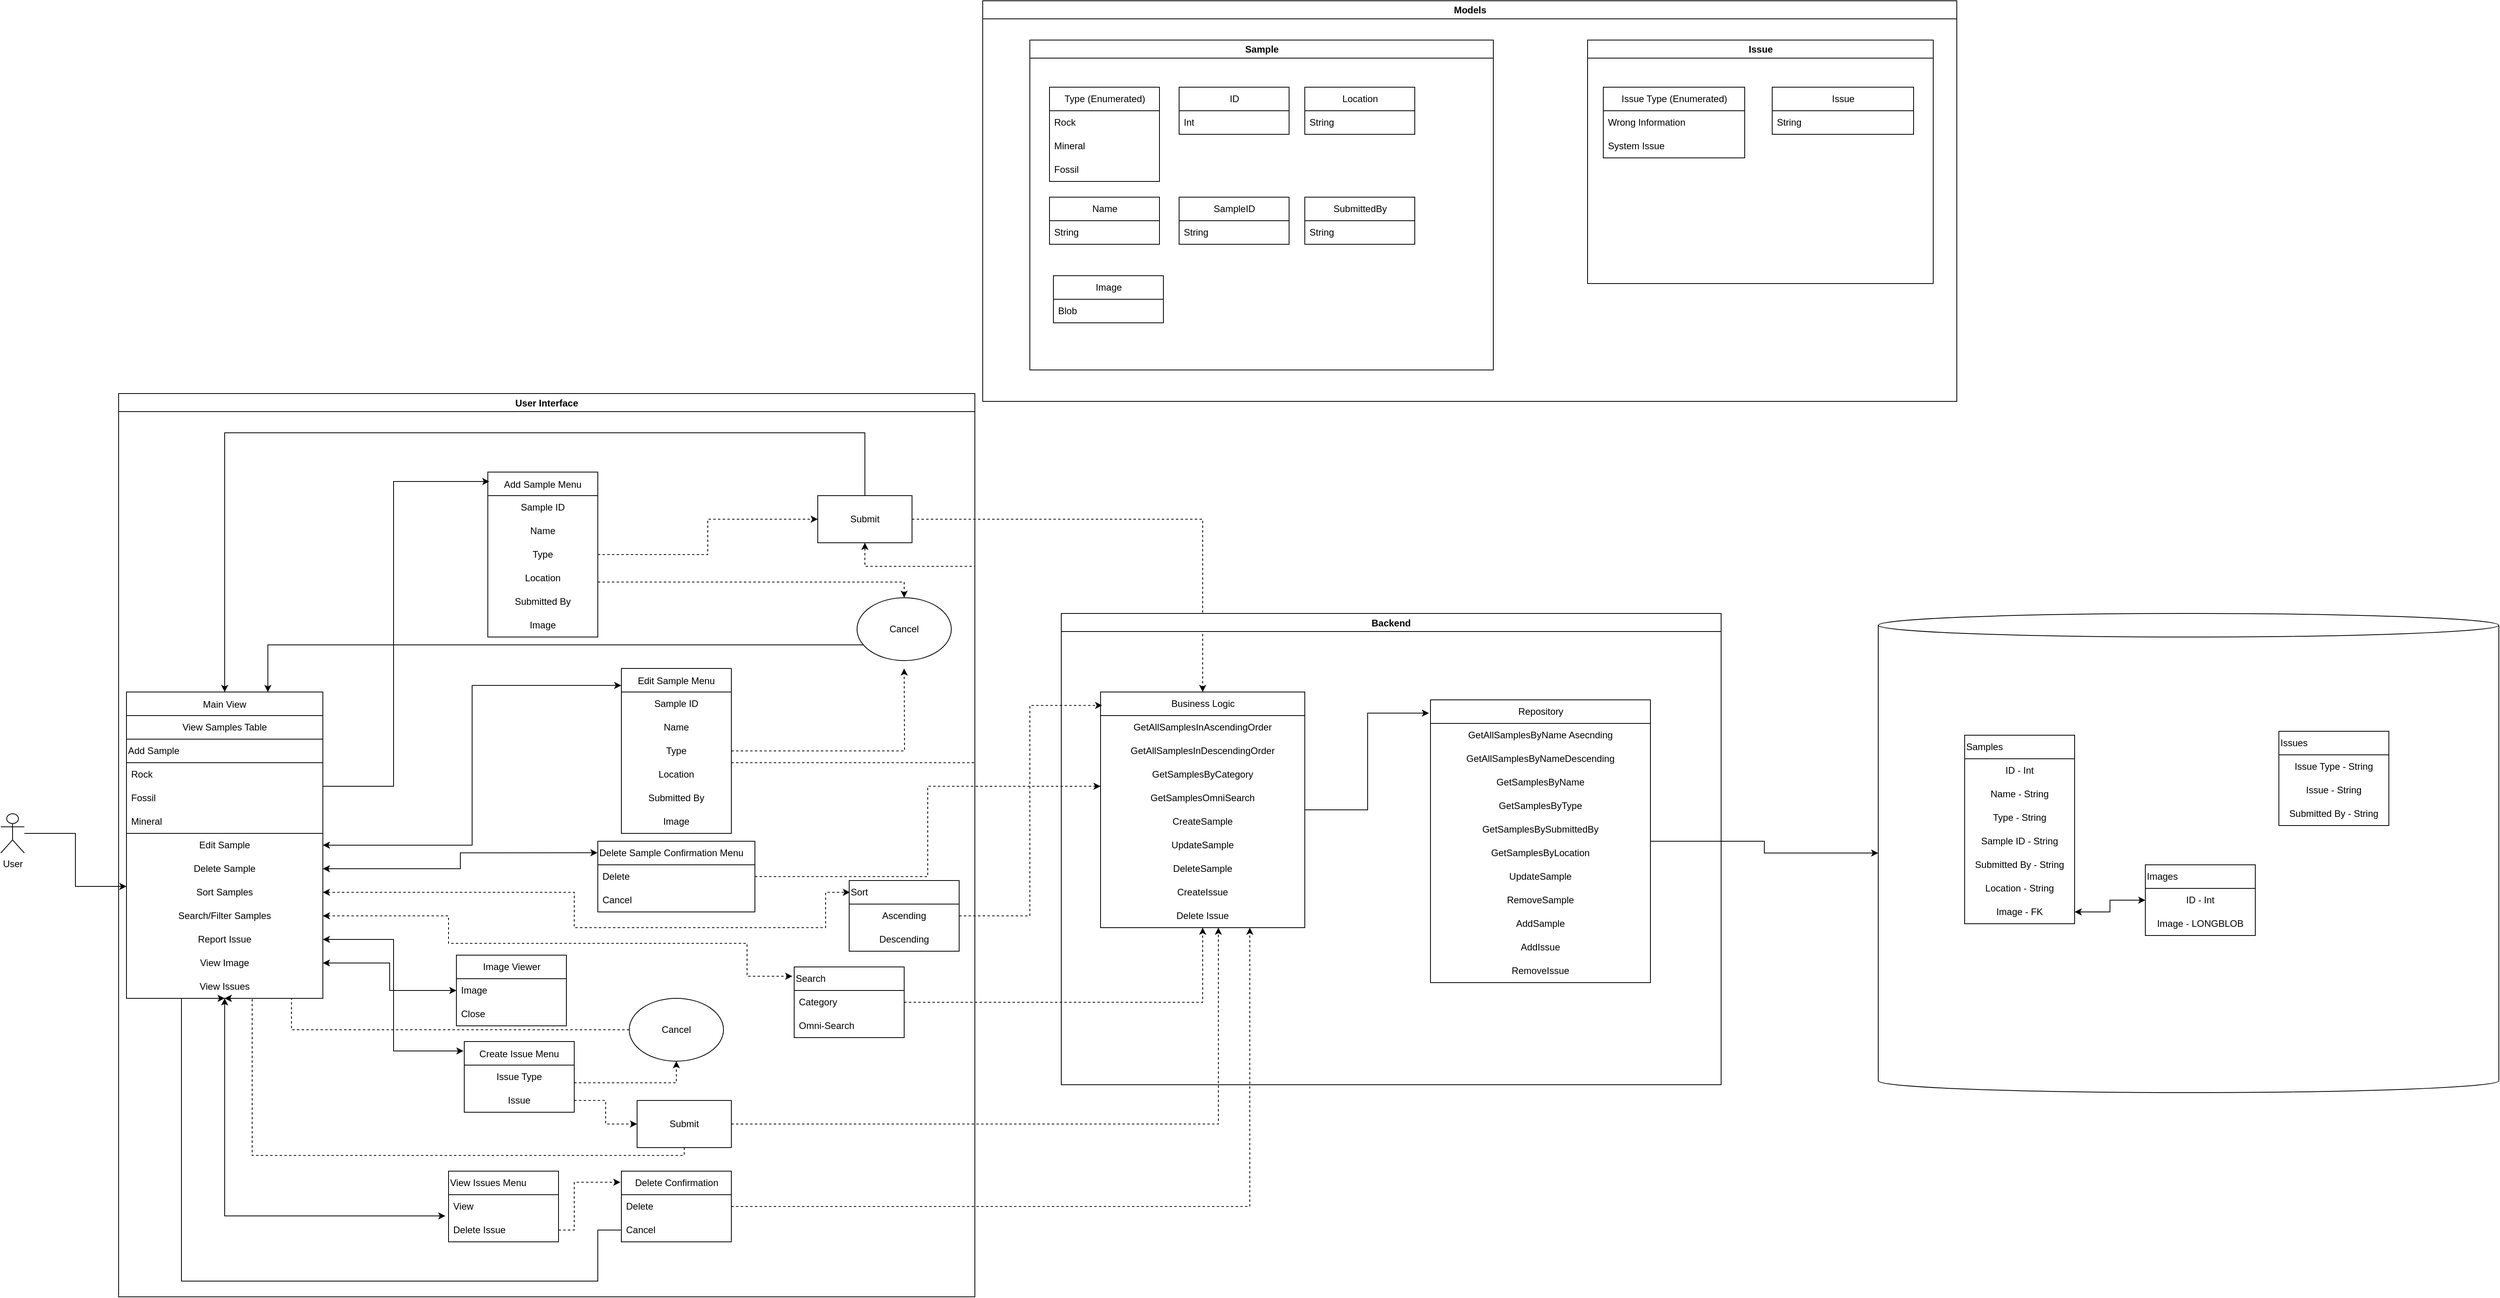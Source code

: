 <mxfile version="15.4.1" type="github">
  <diagram id="gCqcuao5SEEiPJ4p27xT" name="Page-1">
    <mxGraphModel dx="4070" dy="2438" grid="1" gridSize="10" guides="1" tooltips="1" connect="1" arrows="1" fold="1" page="1" pageScale="1" pageWidth="850" pageHeight="1100" background="#FFFFFF" math="0" shadow="0">
      <root>
        <mxCell id="0" />
        <mxCell id="1" parent="0" />
        <mxCell id="4nAqYtcEqPQkLTeRdLgU-2" value="Edit Sample Menu" style="swimlane;fontStyle=0;childLayout=stackLayout;horizontal=1;startSize=30;horizontalStack=0;resizeParent=1;resizeParentMax=0;resizeLast=0;collapsible=1;marginBottom=0;" parent="1" vertex="1">
          <mxGeometry x="-880" y="-230" width="140" height="210" as="geometry" />
        </mxCell>
        <mxCell id="4nAqYtcEqPQkLTeRdLgU-109" value="Sample ID" style="text;html=1;strokeColor=none;fillColor=none;align=center;verticalAlign=middle;whiteSpace=wrap;rounded=0;" parent="4nAqYtcEqPQkLTeRdLgU-2" vertex="1">
          <mxGeometry y="30" width="140" height="30" as="geometry" />
        </mxCell>
        <mxCell id="4nAqYtcEqPQkLTeRdLgU-110" value="Name" style="text;html=1;strokeColor=none;fillColor=none;align=center;verticalAlign=middle;whiteSpace=wrap;rounded=0;" parent="4nAqYtcEqPQkLTeRdLgU-2" vertex="1">
          <mxGeometry y="60" width="140" height="30" as="geometry" />
        </mxCell>
        <mxCell id="4nAqYtcEqPQkLTeRdLgU-111" value="Type" style="text;html=1;strokeColor=none;fillColor=none;align=center;verticalAlign=middle;whiteSpace=wrap;rounded=0;" parent="4nAqYtcEqPQkLTeRdLgU-2" vertex="1">
          <mxGeometry y="90" width="140" height="30" as="geometry" />
        </mxCell>
        <mxCell id="4nAqYtcEqPQkLTeRdLgU-112" value="Location" style="text;html=1;strokeColor=none;fillColor=none;align=center;verticalAlign=middle;whiteSpace=wrap;rounded=0;" parent="4nAqYtcEqPQkLTeRdLgU-2" vertex="1">
          <mxGeometry y="120" width="140" height="30" as="geometry" />
        </mxCell>
        <mxCell id="4nAqYtcEqPQkLTeRdLgU-113" value="Submitted By" style="text;html=1;strokeColor=none;fillColor=none;align=center;verticalAlign=middle;whiteSpace=wrap;rounded=0;" parent="4nAqYtcEqPQkLTeRdLgU-2" vertex="1">
          <mxGeometry y="150" width="140" height="30" as="geometry" />
        </mxCell>
        <mxCell id="4nAqYtcEqPQkLTeRdLgU-114" value="Image" style="text;html=1;strokeColor=none;fillColor=none;align=center;verticalAlign=middle;whiteSpace=wrap;rounded=0;" parent="4nAqYtcEqPQkLTeRdLgU-2" vertex="1">
          <mxGeometry y="180" width="140" height="30" as="geometry" />
        </mxCell>
        <mxCell id="4nAqYtcEqPQkLTeRdLgU-193" style="edgeStyle=orthogonalEdgeStyle;rounded=0;orthogonalLoop=1;jettySize=auto;html=1;dashed=1;startArrow=none;startFill=0;" parent="1" source="4nAqYtcEqPQkLTeRdLgU-6" target="4nAqYtcEqPQkLTeRdLgU-186" edge="1">
          <mxGeometry relative="1" as="geometry">
            <Array as="points">
              <mxPoint x="-900" y="320" />
              <mxPoint x="-900" y="350" />
            </Array>
          </mxGeometry>
        </mxCell>
        <mxCell id="4nAqYtcEqPQkLTeRdLgU-6" value="Create Issue Menu" style="swimlane;fontStyle=0;childLayout=stackLayout;horizontal=1;startSize=30;horizontalStack=0;resizeParent=1;resizeParentMax=0;resizeLast=0;collapsible=1;marginBottom=0;" parent="1" vertex="1">
          <mxGeometry x="-1080" y="245" width="140" height="90" as="geometry" />
        </mxCell>
        <mxCell id="4nAqYtcEqPQkLTeRdLgU-65" value="Issue Type" style="text;html=1;strokeColor=none;fillColor=none;align=center;verticalAlign=middle;whiteSpace=wrap;rounded=0;" parent="4nAqYtcEqPQkLTeRdLgU-6" vertex="1">
          <mxGeometry y="30" width="140" height="30" as="geometry" />
        </mxCell>
        <mxCell id="4nAqYtcEqPQkLTeRdLgU-203" value="Issue" style="text;html=1;strokeColor=none;fillColor=none;align=center;verticalAlign=middle;whiteSpace=wrap;rounded=0;" parent="4nAqYtcEqPQkLTeRdLgU-6" vertex="1">
          <mxGeometry y="60" width="140" height="30" as="geometry" />
        </mxCell>
        <mxCell id="4nAqYtcEqPQkLTeRdLgU-20" value="Main View" style="swimlane;fontStyle=0;childLayout=stackLayout;horizontal=1;startSize=30;horizontalStack=0;resizeParent=1;resizeParentMax=0;resizeLast=0;collapsible=1;marginBottom=0;" parent="1" vertex="1">
          <mxGeometry x="-1510" y="-200" width="250" height="390" as="geometry">
            <mxRectangle x="170" y="250" width="90" height="30" as="alternateBounds" />
          </mxGeometry>
        </mxCell>
        <mxCell id="4nAqYtcEqPQkLTeRdLgU-25" value="View Samples Table" style="text;html=1;strokeColor=none;fillColor=none;align=center;verticalAlign=middle;whiteSpace=wrap;rounded=0;" parent="4nAqYtcEqPQkLTeRdLgU-20" vertex="1">
          <mxGeometry y="30" width="250" height="30" as="geometry" />
        </mxCell>
        <mxCell id="4nAqYtcEqPQkLTeRdLgU-69" value="Add Sample" style="swimlane;fontStyle=0;childLayout=stackLayout;horizontal=1;startSize=30;horizontalStack=0;resizeParent=1;resizeParentMax=0;resizeLast=0;collapsible=1;marginBottom=0;align=left;html=1;" parent="4nAqYtcEqPQkLTeRdLgU-20" vertex="1">
          <mxGeometry y="60" width="250" height="120" as="geometry" />
        </mxCell>
        <mxCell id="4nAqYtcEqPQkLTeRdLgU-70" value="Rock&lt;span style=&quot;white-space: pre&quot;&gt;&lt;/span&gt;&lt;span style=&quot;white-space: pre&quot;&gt;&lt;/span&gt;" style="text;strokeColor=none;fillColor=none;align=left;verticalAlign=middle;spacingLeft=4;spacingRight=4;overflow=hidden;points=[[0,0.5],[1,0.5]];portConstraint=eastwest;rotatable=0;html=1;" parent="4nAqYtcEqPQkLTeRdLgU-69" vertex="1">
          <mxGeometry y="30" width="250" height="30" as="geometry" />
        </mxCell>
        <mxCell id="4nAqYtcEqPQkLTeRdLgU-71" value="Fossil" style="text;strokeColor=none;fillColor=none;align=left;verticalAlign=middle;spacingLeft=4;spacingRight=4;overflow=hidden;points=[[0,0.5],[1,0.5]];portConstraint=eastwest;rotatable=0;html=1;" parent="4nAqYtcEqPQkLTeRdLgU-69" vertex="1">
          <mxGeometry y="60" width="250" height="30" as="geometry" />
        </mxCell>
        <mxCell id="4nAqYtcEqPQkLTeRdLgU-72" value="Mineral" style="text;strokeColor=none;fillColor=none;align=left;verticalAlign=middle;spacingLeft=4;spacingRight=4;overflow=hidden;points=[[0,0.5],[1,0.5]];portConstraint=eastwest;rotatable=0;html=1;" parent="4nAqYtcEqPQkLTeRdLgU-69" vertex="1">
          <mxGeometry y="90" width="250" height="30" as="geometry" />
        </mxCell>
        <mxCell id="4nAqYtcEqPQkLTeRdLgU-80" value="Edit Sample" style="text;html=1;strokeColor=none;fillColor=none;align=center;verticalAlign=middle;whiteSpace=wrap;rounded=0;" parent="4nAqYtcEqPQkLTeRdLgU-20" vertex="1">
          <mxGeometry y="180" width="250" height="30" as="geometry" />
        </mxCell>
        <mxCell id="4nAqYtcEqPQkLTeRdLgU-82" value="Delete Sample" style="text;html=1;strokeColor=none;fillColor=none;align=center;verticalAlign=middle;whiteSpace=wrap;rounded=0;" parent="4nAqYtcEqPQkLTeRdLgU-20" vertex="1">
          <mxGeometry y="210" width="250" height="30" as="geometry" />
        </mxCell>
        <mxCell id="4nAqYtcEqPQkLTeRdLgU-27" value="Sort Samples" style="text;html=1;strokeColor=none;fillColor=none;align=center;verticalAlign=middle;whiteSpace=wrap;rounded=0;" parent="4nAqYtcEqPQkLTeRdLgU-20" vertex="1">
          <mxGeometry y="240" width="250" height="30" as="geometry" />
        </mxCell>
        <mxCell id="4nAqYtcEqPQkLTeRdLgU-28" value="Search/Filter Samples" style="text;html=1;strokeColor=none;fillColor=none;align=center;verticalAlign=middle;whiteSpace=wrap;rounded=0;" parent="4nAqYtcEqPQkLTeRdLgU-20" vertex="1">
          <mxGeometry y="270" width="250" height="30" as="geometry" />
        </mxCell>
        <mxCell id="4nAqYtcEqPQkLTeRdLgU-29" value="Report Issue" style="text;html=1;strokeColor=none;fillColor=none;align=center;verticalAlign=middle;whiteSpace=wrap;rounded=0;" parent="4nAqYtcEqPQkLTeRdLgU-20" vertex="1">
          <mxGeometry y="300" width="250" height="30" as="geometry" />
        </mxCell>
        <mxCell id="PArua5RoQVsWphFj8Fam-1" value="View Image" style="text;html=1;strokeColor=none;fillColor=none;align=center;verticalAlign=middle;whiteSpace=wrap;rounded=0;" parent="4nAqYtcEqPQkLTeRdLgU-20" vertex="1">
          <mxGeometry y="330" width="250" height="30" as="geometry" />
        </mxCell>
        <mxCell id="4nAqYtcEqPQkLTeRdLgU-30" value="View Issues" style="text;html=1;strokeColor=none;fillColor=none;align=center;verticalAlign=middle;whiteSpace=wrap;rounded=0;" parent="4nAqYtcEqPQkLTeRdLgU-20" vertex="1">
          <mxGeometry y="360" width="250" height="30" as="geometry" />
        </mxCell>
        <mxCell id="4nAqYtcEqPQkLTeRdLgU-170" style="edgeStyle=orthogonalEdgeStyle;rounded=0;orthogonalLoop=1;jettySize=auto;html=1;entryX=0;entryY=0.5;entryDx=0;entryDy=0;dashed=1;startArrow=none;startFill=0;" parent="1" source="4nAqYtcEqPQkLTeRdLgU-31" target="4nAqYtcEqPQkLTeRdLgU-165" edge="1">
          <mxGeometry relative="1" as="geometry" />
        </mxCell>
        <mxCell id="4nAqYtcEqPQkLTeRdLgU-171" style="edgeStyle=orthogonalEdgeStyle;rounded=0;orthogonalLoop=1;jettySize=auto;html=1;dashed=1;startArrow=none;startFill=0;entryX=0.5;entryY=0;entryDx=0;entryDy=0;" parent="1" source="4nAqYtcEqPQkLTeRdLgU-31" target="4nAqYtcEqPQkLTeRdLgU-169" edge="1">
          <mxGeometry relative="1" as="geometry">
            <mxPoint x="-1130" y="-410" as="targetPoint" />
            <Array as="points">
              <mxPoint x="-520" y="-340" />
            </Array>
          </mxGeometry>
        </mxCell>
        <mxCell id="4nAqYtcEqPQkLTeRdLgU-31" value="Add Sample Menu" style="swimlane;fontStyle=0;childLayout=stackLayout;horizontal=1;startSize=30;horizontalStack=0;resizeParent=1;resizeParentMax=0;resizeLast=0;collapsible=1;marginBottom=0;" parent="1" vertex="1">
          <mxGeometry x="-1050" y="-480" width="140" height="210" as="geometry" />
        </mxCell>
        <mxCell id="4nAqYtcEqPQkLTeRdLgU-108" value="Sample ID" style="text;html=1;strokeColor=none;fillColor=none;align=center;verticalAlign=middle;whiteSpace=wrap;rounded=0;" parent="4nAqYtcEqPQkLTeRdLgU-31" vertex="1">
          <mxGeometry y="30" width="140" height="30" as="geometry" />
        </mxCell>
        <mxCell id="4nAqYtcEqPQkLTeRdLgU-39" value="Name" style="text;html=1;strokeColor=none;fillColor=none;align=center;verticalAlign=middle;whiteSpace=wrap;rounded=0;" parent="4nAqYtcEqPQkLTeRdLgU-31" vertex="1">
          <mxGeometry y="60" width="140" height="30" as="geometry" />
        </mxCell>
        <mxCell id="4nAqYtcEqPQkLTeRdLgU-41" value="Type" style="text;html=1;strokeColor=none;fillColor=none;align=center;verticalAlign=middle;whiteSpace=wrap;rounded=0;" parent="4nAqYtcEqPQkLTeRdLgU-31" vertex="1">
          <mxGeometry y="90" width="140" height="30" as="geometry" />
        </mxCell>
        <mxCell id="4nAqYtcEqPQkLTeRdLgU-42" value="Location" style="text;html=1;strokeColor=none;fillColor=none;align=center;verticalAlign=middle;whiteSpace=wrap;rounded=0;" parent="4nAqYtcEqPQkLTeRdLgU-31" vertex="1">
          <mxGeometry y="120" width="140" height="30" as="geometry" />
        </mxCell>
        <mxCell id="4nAqYtcEqPQkLTeRdLgU-43" value="Submitted By" style="text;html=1;strokeColor=none;fillColor=none;align=center;verticalAlign=middle;whiteSpace=wrap;rounded=0;" parent="4nAqYtcEqPQkLTeRdLgU-31" vertex="1">
          <mxGeometry y="150" width="140" height="30" as="geometry" />
        </mxCell>
        <mxCell id="4nAqYtcEqPQkLTeRdLgU-38" value="Image" style="text;html=1;strokeColor=none;fillColor=none;align=center;verticalAlign=middle;whiteSpace=wrap;rounded=0;" parent="4nAqYtcEqPQkLTeRdLgU-31" vertex="1">
          <mxGeometry y="180" width="140" height="30" as="geometry" />
        </mxCell>
        <mxCell id="4nAqYtcEqPQkLTeRdLgU-60" style="edgeStyle=orthogonalEdgeStyle;rounded=0;orthogonalLoop=1;jettySize=auto;html=1;entryX=0;entryY=0.25;entryDx=0;entryDy=0;" parent="1" source="4nAqYtcEqPQkLTeRdLgU-58" target="4nAqYtcEqPQkLTeRdLgU-27" edge="1">
          <mxGeometry relative="1" as="geometry" />
        </mxCell>
        <object label="User" id="4nAqYtcEqPQkLTeRdLgU-58">
          <mxCell style="shape=umlActor;verticalLabelPosition=bottom;verticalAlign=top;html=1;outlineConnect=0;" parent="1" vertex="1">
            <mxGeometry x="-1670" y="-45" width="30" height="50" as="geometry" />
          </mxCell>
        </object>
        <mxCell id="4nAqYtcEqPQkLTeRdLgU-77" style="edgeStyle=orthogonalEdgeStyle;rounded=0;orthogonalLoop=1;jettySize=auto;html=1;entryX=0.014;entryY=0.057;entryDx=0;entryDy=0;startArrow=none;startFill=0;entryPerimeter=0;" parent="1" source="4nAqYtcEqPQkLTeRdLgU-69" target="4nAqYtcEqPQkLTeRdLgU-31" edge="1">
          <mxGeometry relative="1" as="geometry">
            <Array as="points">
              <mxPoint x="-1170" y="-80" />
              <mxPoint x="-1170" y="-468" />
            </Array>
          </mxGeometry>
        </mxCell>
        <mxCell id="4nAqYtcEqPQkLTeRdLgU-79" style="edgeStyle=orthogonalEdgeStyle;rounded=0;orthogonalLoop=1;jettySize=auto;html=1;entryX=-0.007;entryY=0.133;entryDx=0;entryDy=0;startArrow=classic;startFill=1;entryPerimeter=0;" parent="1" source="4nAqYtcEqPQkLTeRdLgU-29" target="4nAqYtcEqPQkLTeRdLgU-6" edge="1">
          <mxGeometry relative="1" as="geometry" />
        </mxCell>
        <mxCell id="4nAqYtcEqPQkLTeRdLgU-87" value="Delete Sample Confirmation Menu" style="swimlane;fontStyle=0;childLayout=stackLayout;horizontal=1;startSize=30;horizontalStack=0;resizeParent=1;resizeParentMax=0;resizeLast=0;collapsible=1;marginBottom=0;align=left;html=1;" parent="1" vertex="1">
          <mxGeometry x="-910" y="-10" width="200" height="90" as="geometry" />
        </mxCell>
        <mxCell id="4nAqYtcEqPQkLTeRdLgU-88" value="Delete" style="text;strokeColor=none;fillColor=none;align=left;verticalAlign=middle;spacingLeft=4;spacingRight=4;overflow=hidden;points=[[0,0.5],[1,0.5]];portConstraint=eastwest;rotatable=0;html=1;" parent="4nAqYtcEqPQkLTeRdLgU-87" vertex="1">
          <mxGeometry y="30" width="200" height="30" as="geometry" />
        </mxCell>
        <mxCell id="4nAqYtcEqPQkLTeRdLgU-89" value="Cancel" style="text;strokeColor=none;fillColor=none;align=left;verticalAlign=middle;spacingLeft=4;spacingRight=4;overflow=hidden;points=[[0,0.5],[1,0.5]];portConstraint=eastwest;rotatable=0;html=1;" parent="4nAqYtcEqPQkLTeRdLgU-87" vertex="1">
          <mxGeometry y="60" width="200" height="30" as="geometry" />
        </mxCell>
        <mxCell id="4nAqYtcEqPQkLTeRdLgU-91" style="edgeStyle=orthogonalEdgeStyle;rounded=0;orthogonalLoop=1;jettySize=auto;html=1;entryX=-0.002;entryY=0.163;entryDx=0;entryDy=0;entryPerimeter=0;startArrow=classic;startFill=1;" parent="1" source="4nAqYtcEqPQkLTeRdLgU-82" target="4nAqYtcEqPQkLTeRdLgU-87" edge="1">
          <mxGeometry relative="1" as="geometry" />
        </mxCell>
        <mxCell id="4nAqYtcEqPQkLTeRdLgU-102" value="Sort " style="swimlane;fontStyle=0;childLayout=stackLayout;horizontal=1;startSize=30;horizontalStack=0;resizeParent=1;resizeParentMax=0;resizeLast=0;collapsible=1;marginBottom=0;align=left;html=1;" parent="1" vertex="1">
          <mxGeometry x="-590" y="40" width="140" height="90" as="geometry" />
        </mxCell>
        <mxCell id="4nAqYtcEqPQkLTeRdLgU-106" value="Ascending" style="text;html=1;strokeColor=none;fillColor=none;align=center;verticalAlign=middle;whiteSpace=wrap;rounded=0;" parent="4nAqYtcEqPQkLTeRdLgU-102" vertex="1">
          <mxGeometry y="30" width="140" height="30" as="geometry" />
        </mxCell>
        <mxCell id="4nAqYtcEqPQkLTeRdLgU-107" value="Descending" style="text;html=1;strokeColor=none;fillColor=none;align=center;verticalAlign=middle;whiteSpace=wrap;rounded=0;" parent="4nAqYtcEqPQkLTeRdLgU-102" vertex="1">
          <mxGeometry y="60" width="140" height="30" as="geometry" />
        </mxCell>
        <mxCell id="4nAqYtcEqPQkLTeRdLgU-115" style="edgeStyle=orthogonalEdgeStyle;rounded=0;orthogonalLoop=1;jettySize=auto;html=1;entryX=-0.001;entryY=0.103;entryDx=0;entryDy=0;startArrow=classic;startFill=1;entryPerimeter=0;" parent="1" source="4nAqYtcEqPQkLTeRdLgU-80" target="4nAqYtcEqPQkLTeRdLgU-2" edge="1">
          <mxGeometry relative="1" as="geometry" />
        </mxCell>
        <mxCell id="4nAqYtcEqPQkLTeRdLgU-116" value="View Issues Menu" style="swimlane;fontStyle=0;childLayout=stackLayout;horizontal=1;startSize=30;horizontalStack=0;resizeParent=1;resizeParentMax=0;resizeLast=0;collapsible=1;marginBottom=0;align=left;html=1;" parent="1" vertex="1">
          <mxGeometry x="-1100" y="410" width="140" height="90" as="geometry" />
        </mxCell>
        <mxCell id="4nAqYtcEqPQkLTeRdLgU-117" value="View" style="text;strokeColor=none;fillColor=none;align=left;verticalAlign=middle;spacingLeft=4;spacingRight=4;overflow=hidden;points=[[0,0.5],[1,0.5]];portConstraint=eastwest;rotatable=0;html=1;" parent="4nAqYtcEqPQkLTeRdLgU-116" vertex="1">
          <mxGeometry y="30" width="140" height="30" as="geometry" />
        </mxCell>
        <mxCell id="4nAqYtcEqPQkLTeRdLgU-118" value="Delete Issue" style="text;strokeColor=none;fillColor=none;align=left;verticalAlign=middle;spacingLeft=4;spacingRight=4;overflow=hidden;points=[[0,0.5],[1,0.5]];portConstraint=eastwest;rotatable=0;html=1;" parent="4nAqYtcEqPQkLTeRdLgU-116" vertex="1">
          <mxGeometry y="60" width="140" height="30" as="geometry" />
        </mxCell>
        <mxCell id="4nAqYtcEqPQkLTeRdLgU-120" style="edgeStyle=orthogonalEdgeStyle;rounded=0;orthogonalLoop=1;jettySize=auto;html=1;entryX=-0.029;entryY=0.9;entryDx=0;entryDy=0;entryPerimeter=0;startArrow=classic;startFill=1;" parent="1" source="4nAqYtcEqPQkLTeRdLgU-30" target="4nAqYtcEqPQkLTeRdLgU-117" edge="1">
          <mxGeometry relative="1" as="geometry" />
        </mxCell>
        <mxCell id="4nAqYtcEqPQkLTeRdLgU-122" style="edgeStyle=orthogonalEdgeStyle;rounded=0;orthogonalLoop=1;jettySize=auto;html=1;entryX=0.007;entryY=0.167;entryDx=0;entryDy=0;startArrow=classic;startFill=1;dashed=1;entryPerimeter=0;" parent="1" source="4nAqYtcEqPQkLTeRdLgU-27" target="4nAqYtcEqPQkLTeRdLgU-102" edge="1">
          <mxGeometry relative="1" as="geometry">
            <Array as="points">
              <mxPoint x="-940" y="55" />
              <mxPoint x="-940" y="100" />
              <mxPoint x="-620" y="100" />
              <mxPoint x="-620" y="55" />
            </Array>
          </mxGeometry>
        </mxCell>
        <mxCell id="4nAqYtcEqPQkLTeRdLgU-248" style="edgeStyle=orthogonalEdgeStyle;rounded=0;orthogonalLoop=1;jettySize=auto;html=1;dashed=1;startArrow=none;startFill=0;" parent="1" source="4nAqYtcEqPQkLTeRdLgU-123" target="4nAqYtcEqPQkLTeRdLgU-214" edge="1">
          <mxGeometry relative="1" as="geometry" />
        </mxCell>
        <mxCell id="4nAqYtcEqPQkLTeRdLgU-123" value="Search" style="swimlane;fontStyle=0;childLayout=stackLayout;horizontal=1;startSize=30;horizontalStack=0;resizeParent=1;resizeParentMax=0;resizeLast=0;collapsible=1;marginBottom=0;align=left;html=1;" parent="1" vertex="1">
          <mxGeometry x="-660" y="150" width="140" height="90" as="geometry" />
        </mxCell>
        <mxCell id="4nAqYtcEqPQkLTeRdLgU-124" value="Category" style="text;strokeColor=none;fillColor=none;align=left;verticalAlign=middle;spacingLeft=4;spacingRight=4;overflow=hidden;points=[[0,0.5],[1,0.5]];portConstraint=eastwest;rotatable=0;html=1;" parent="4nAqYtcEqPQkLTeRdLgU-123" vertex="1">
          <mxGeometry y="30" width="140" height="30" as="geometry" />
        </mxCell>
        <mxCell id="4nAqYtcEqPQkLTeRdLgU-125" value="Omni-Search" style="text;strokeColor=none;fillColor=none;align=left;verticalAlign=middle;spacingLeft=4;spacingRight=4;overflow=hidden;points=[[0,0.5],[1,0.5]];portConstraint=eastwest;rotatable=0;html=1;" parent="4nAqYtcEqPQkLTeRdLgU-123" vertex="1">
          <mxGeometry y="60" width="140" height="30" as="geometry" />
        </mxCell>
        <mxCell id="4nAqYtcEqPQkLTeRdLgU-128" style="edgeStyle=orthogonalEdgeStyle;rounded=0;orthogonalLoop=1;jettySize=auto;html=1;entryX=-0.017;entryY=0.132;entryDx=0;entryDy=0;startArrow=classic;startFill=1;exitX=1;exitY=0.5;exitDx=0;exitDy=0;dashed=1;entryPerimeter=0;" parent="1" source="4nAqYtcEqPQkLTeRdLgU-28" target="4nAqYtcEqPQkLTeRdLgU-123" edge="1">
          <mxGeometry relative="1" as="geometry">
            <Array as="points">
              <mxPoint x="-1100" y="85" />
              <mxPoint x="-1100" y="120" />
              <mxPoint x="-720" y="120" />
              <mxPoint x="-720" y="162" />
            </Array>
          </mxGeometry>
        </mxCell>
        <mxCell id="4nAqYtcEqPQkLTeRdLgU-173" style="edgeStyle=orthogonalEdgeStyle;rounded=0;orthogonalLoop=1;jettySize=auto;html=1;entryX=0.5;entryY=0;entryDx=0;entryDy=0;startArrow=none;startFill=0;exitX=0.5;exitY=0;exitDx=0;exitDy=0;" parent="1" source="4nAqYtcEqPQkLTeRdLgU-165" target="4nAqYtcEqPQkLTeRdLgU-20" edge="1">
          <mxGeometry relative="1" as="geometry">
            <Array as="points">
              <mxPoint x="-570" y="-530" />
              <mxPoint x="-1385" y="-530" />
            </Array>
          </mxGeometry>
        </mxCell>
        <mxCell id="4nAqYtcEqPQkLTeRdLgU-247" style="edgeStyle=orthogonalEdgeStyle;rounded=0;orthogonalLoop=1;jettySize=auto;html=1;dashed=1;startArrow=none;startFill=0;" parent="1" source="4nAqYtcEqPQkLTeRdLgU-165" target="4nAqYtcEqPQkLTeRdLgU-214" edge="1">
          <mxGeometry relative="1" as="geometry" />
        </mxCell>
        <mxCell id="4nAqYtcEqPQkLTeRdLgU-165" value="&lt;div align=&quot;center&quot;&gt;Submit&lt;/div&gt;" style="rounded=0;whiteSpace=wrap;html=1;align=center;" parent="1" vertex="1">
          <mxGeometry x="-630" y="-450" width="120" height="60" as="geometry" />
        </mxCell>
        <mxCell id="4nAqYtcEqPQkLTeRdLgU-172" style="edgeStyle=orthogonalEdgeStyle;rounded=0;orthogonalLoop=1;jettySize=auto;html=1;startArrow=none;startFill=0;" parent="1" source="4nAqYtcEqPQkLTeRdLgU-169" target="4nAqYtcEqPQkLTeRdLgU-20" edge="1">
          <mxGeometry relative="1" as="geometry">
            <Array as="points">
              <mxPoint x="-1330" y="-260" />
            </Array>
          </mxGeometry>
        </mxCell>
        <mxCell id="4nAqYtcEqPQkLTeRdLgU-169" value="Cancel" style="ellipse;whiteSpace=wrap;html=1;align=center;" parent="1" vertex="1">
          <mxGeometry x="-580" y="-320" width="120" height="80" as="geometry" />
        </mxCell>
        <mxCell id="4nAqYtcEqPQkLTeRdLgU-175" value="Database" style="group" parent="1" vertex="1" connectable="0">
          <mxGeometry x="720" y="-300" width="790" height="610" as="geometry" />
        </mxCell>
        <mxCell id="4nAqYtcEqPQkLTeRdLgU-167" value="" style="shape=cylinder3;whiteSpace=wrap;html=1;boundedLbl=1;backgroundOutline=1;size=15;align=center;" parent="4nAqYtcEqPQkLTeRdLgU-175" vertex="1">
          <mxGeometry width="790" height="610" as="geometry" />
        </mxCell>
        <mxCell id="4nAqYtcEqPQkLTeRdLgU-135" value="Samples" style="swimlane;fontStyle=0;childLayout=stackLayout;horizontal=1;startSize=30;horizontalStack=0;resizeParent=1;resizeParentMax=0;resizeLast=0;collapsible=1;marginBottom=0;align=left;html=1;" parent="4nAqYtcEqPQkLTeRdLgU-175" vertex="1">
          <mxGeometry x="110" y="155" width="140" height="240" as="geometry" />
        </mxCell>
        <mxCell id="4nAqYtcEqPQkLTeRdLgU-159" value="ID - Int" style="text;html=1;strokeColor=none;fillColor=none;align=center;verticalAlign=middle;whiteSpace=wrap;rounded=0;" parent="4nAqYtcEqPQkLTeRdLgU-135" vertex="1">
          <mxGeometry y="30" width="140" height="30" as="geometry" />
        </mxCell>
        <mxCell id="4nAqYtcEqPQkLTeRdLgU-141" value="Name - String" style="text;html=1;strokeColor=none;fillColor=none;align=center;verticalAlign=middle;whiteSpace=wrap;rounded=0;" parent="4nAqYtcEqPQkLTeRdLgU-135" vertex="1">
          <mxGeometry y="60" width="140" height="30" as="geometry" />
        </mxCell>
        <mxCell id="4nAqYtcEqPQkLTeRdLgU-143" value="Type - String" style="text;html=1;strokeColor=none;fillColor=none;align=center;verticalAlign=middle;whiteSpace=wrap;rounded=0;" parent="4nAqYtcEqPQkLTeRdLgU-135" vertex="1">
          <mxGeometry y="90" width="140" height="30" as="geometry" />
        </mxCell>
        <mxCell id="4nAqYtcEqPQkLTeRdLgU-142" value="Sample ID - String" style="text;html=1;strokeColor=none;fillColor=none;align=center;verticalAlign=middle;whiteSpace=wrap;rounded=0;" parent="4nAqYtcEqPQkLTeRdLgU-135" vertex="1">
          <mxGeometry y="120" width="140" height="30" as="geometry" />
        </mxCell>
        <mxCell id="4nAqYtcEqPQkLTeRdLgU-145" value="Submitted By - String" style="text;html=1;strokeColor=none;fillColor=none;align=center;verticalAlign=middle;whiteSpace=wrap;rounded=0;" parent="4nAqYtcEqPQkLTeRdLgU-135" vertex="1">
          <mxGeometry y="150" width="140" height="30" as="geometry" />
        </mxCell>
        <mxCell id="4nAqYtcEqPQkLTeRdLgU-144" value="Location - String" style="text;html=1;strokeColor=none;fillColor=none;align=center;verticalAlign=middle;whiteSpace=wrap;rounded=0;" parent="4nAqYtcEqPQkLTeRdLgU-135" vertex="1">
          <mxGeometry y="180" width="140" height="30" as="geometry" />
        </mxCell>
        <mxCell id="4nAqYtcEqPQkLTeRdLgU-146" value="Image - FK" style="text;html=1;strokeColor=none;fillColor=none;align=center;verticalAlign=middle;whiteSpace=wrap;rounded=0;" parent="4nAqYtcEqPQkLTeRdLgU-135" vertex="1">
          <mxGeometry y="210" width="140" height="30" as="geometry" />
        </mxCell>
        <mxCell id="4nAqYtcEqPQkLTeRdLgU-147" value="Images" style="swimlane;fontStyle=0;childLayout=stackLayout;horizontal=1;startSize=30;horizontalStack=0;resizeParent=1;resizeParentMax=0;resizeLast=0;collapsible=1;marginBottom=0;align=left;html=1;" parent="4nAqYtcEqPQkLTeRdLgU-175" vertex="1">
          <mxGeometry x="340" y="320" width="140" height="90" as="geometry" />
        </mxCell>
        <mxCell id="4nAqYtcEqPQkLTeRdLgU-157" value="ID - Int" style="text;html=1;strokeColor=none;fillColor=none;align=center;verticalAlign=middle;whiteSpace=wrap;rounded=0;" parent="4nAqYtcEqPQkLTeRdLgU-147" vertex="1">
          <mxGeometry y="30" width="140" height="30" as="geometry" />
        </mxCell>
        <mxCell id="4nAqYtcEqPQkLTeRdLgU-158" value="Image - LONGBLOB" style="text;html=1;strokeColor=none;fillColor=none;align=center;verticalAlign=middle;whiteSpace=wrap;rounded=0;" parent="4nAqYtcEqPQkLTeRdLgU-147" vertex="1">
          <mxGeometry y="60" width="140" height="30" as="geometry" />
        </mxCell>
        <mxCell id="4nAqYtcEqPQkLTeRdLgU-151" style="edgeStyle=orthogonalEdgeStyle;rounded=0;orthogonalLoop=1;jettySize=auto;html=1;entryX=0;entryY=0.5;entryDx=0;entryDy=0;startArrow=classic;startFill=1;" parent="4nAqYtcEqPQkLTeRdLgU-175" source="4nAqYtcEqPQkLTeRdLgU-146" target="4nAqYtcEqPQkLTeRdLgU-157" edge="1">
          <mxGeometry relative="1" as="geometry" />
        </mxCell>
        <mxCell id="4nAqYtcEqPQkLTeRdLgU-152" value="Issues" style="swimlane;fontStyle=0;childLayout=stackLayout;horizontal=1;startSize=30;horizontalStack=0;resizeParent=1;resizeParentMax=0;resizeLast=0;collapsible=1;marginBottom=0;align=left;html=1;" parent="4nAqYtcEqPQkLTeRdLgU-175" vertex="1">
          <mxGeometry x="510" y="150" width="140" height="120" as="geometry" />
        </mxCell>
        <mxCell id="4nAqYtcEqPQkLTeRdLgU-160" value="Issue Type - String" style="text;html=1;strokeColor=none;fillColor=none;align=center;verticalAlign=middle;whiteSpace=wrap;rounded=0;" parent="4nAqYtcEqPQkLTeRdLgU-152" vertex="1">
          <mxGeometry y="30" width="140" height="30" as="geometry" />
        </mxCell>
        <mxCell id="4nAqYtcEqPQkLTeRdLgU-161" value="Issue - String" style="text;html=1;strokeColor=none;fillColor=none;align=center;verticalAlign=middle;whiteSpace=wrap;rounded=0;" parent="4nAqYtcEqPQkLTeRdLgU-152" vertex="1">
          <mxGeometry y="60" width="140" height="30" as="geometry" />
        </mxCell>
        <mxCell id="4nAqYtcEqPQkLTeRdLgU-162" value="Submitted By - String" style="text;html=1;strokeColor=none;fillColor=none;align=center;verticalAlign=middle;whiteSpace=wrap;rounded=0;" parent="4nAqYtcEqPQkLTeRdLgU-152" vertex="1">
          <mxGeometry y="90" width="140" height="30" as="geometry" />
        </mxCell>
        <mxCell id="4nAqYtcEqPQkLTeRdLgU-184" style="edgeStyle=orthogonalEdgeStyle;rounded=0;orthogonalLoop=1;jettySize=auto;html=1;entryX=0.5;entryY=1;entryDx=0;entryDy=0;dashed=1;startArrow=none;startFill=0;" parent="1" source="4nAqYtcEqPQkLTeRdLgU-111" target="4nAqYtcEqPQkLTeRdLgU-165" edge="1">
          <mxGeometry relative="1" as="geometry">
            <Array as="points">
              <mxPoint x="-430" y="-110" />
              <mxPoint x="-430" y="-360" />
              <mxPoint x="-570" y="-360" />
            </Array>
          </mxGeometry>
        </mxCell>
        <mxCell id="4nAqYtcEqPQkLTeRdLgU-185" style="edgeStyle=orthogonalEdgeStyle;rounded=0;orthogonalLoop=1;jettySize=auto;html=1;dashed=1;startArrow=none;startFill=0;" parent="1" source="4nAqYtcEqPQkLTeRdLgU-111" edge="1">
          <mxGeometry relative="1" as="geometry">
            <mxPoint x="-520.0" y="-230" as="targetPoint" />
          </mxGeometry>
        </mxCell>
        <mxCell id="4nAqYtcEqPQkLTeRdLgU-194" style="edgeStyle=orthogonalEdgeStyle;rounded=0;orthogonalLoop=1;jettySize=auto;html=1;entryX=0.5;entryY=1;entryDx=0;entryDy=0;dashed=1;startArrow=none;startFill=0;exitX=0.5;exitY=1;exitDx=0;exitDy=0;" parent="1" source="4nAqYtcEqPQkLTeRdLgU-186" target="4nAqYtcEqPQkLTeRdLgU-30" edge="1">
          <mxGeometry relative="1" as="geometry">
            <Array as="points">
              <mxPoint x="-800" y="390" />
              <mxPoint x="-1350" y="390" />
              <mxPoint x="-1350" y="190" />
            </Array>
          </mxGeometry>
        </mxCell>
        <mxCell id="4nAqYtcEqPQkLTeRdLgU-249" style="edgeStyle=orthogonalEdgeStyle;rounded=0;orthogonalLoop=1;jettySize=auto;html=1;dashed=1;startArrow=none;startFill=0;" parent="1" source="4nAqYtcEqPQkLTeRdLgU-186" target="4nAqYtcEqPQkLTeRdLgU-214" edge="1">
          <mxGeometry relative="1" as="geometry">
            <Array as="points">
              <mxPoint x="-120" y="350" />
            </Array>
          </mxGeometry>
        </mxCell>
        <mxCell id="4nAqYtcEqPQkLTeRdLgU-186" value="Submit" style="rounded=0;whiteSpace=wrap;html=1;align=center;" parent="1" vertex="1">
          <mxGeometry x="-860" y="320" width="120" height="60" as="geometry" />
        </mxCell>
        <mxCell id="4nAqYtcEqPQkLTeRdLgU-189" style="edgeStyle=orthogonalEdgeStyle;rounded=0;orthogonalLoop=1;jettySize=auto;html=1;dashed=1;startArrow=none;startFill=0;entryX=0.5;entryY=1;entryDx=0;entryDy=0;" parent="1" source="4nAqYtcEqPQkLTeRdLgU-187" target="4nAqYtcEqPQkLTeRdLgU-30" edge="1">
          <mxGeometry relative="1" as="geometry">
            <mxPoint x="-1340.0" y="170" as="targetPoint" />
            <Array as="points">
              <mxPoint x="-1300" y="230" />
              <mxPoint x="-1300" y="190" />
            </Array>
          </mxGeometry>
        </mxCell>
        <mxCell id="4nAqYtcEqPQkLTeRdLgU-187" value="Cancel" style="ellipse;whiteSpace=wrap;html=1;align=center;" parent="1" vertex="1">
          <mxGeometry x="-870" y="190" width="120" height="80" as="geometry" />
        </mxCell>
        <mxCell id="4nAqYtcEqPQkLTeRdLgU-191" style="edgeStyle=orthogonalEdgeStyle;rounded=0;orthogonalLoop=1;jettySize=auto;html=1;exitX=1;exitY=0.75;exitDx=0;exitDy=0;entryX=0.5;entryY=1;entryDx=0;entryDy=0;dashed=1;startArrow=none;startFill=0;" parent="1" source="4nAqYtcEqPQkLTeRdLgU-65" target="4nAqYtcEqPQkLTeRdLgU-187" edge="1">
          <mxGeometry relative="1" as="geometry" />
        </mxCell>
        <mxCell id="4nAqYtcEqPQkLTeRdLgU-250" style="edgeStyle=orthogonalEdgeStyle;rounded=0;orthogonalLoop=1;jettySize=auto;html=1;dashed=1;startArrow=none;startFill=0;" parent="1" source="4nAqYtcEqPQkLTeRdLgU-195" target="4nAqYtcEqPQkLTeRdLgU-214" edge="1">
          <mxGeometry relative="1" as="geometry">
            <Array as="points">
              <mxPoint x="-80" y="455" />
            </Array>
          </mxGeometry>
        </mxCell>
        <mxCell id="4nAqYtcEqPQkLTeRdLgU-195" value="Delete Confirmation" style="swimlane;fontStyle=0;childLayout=stackLayout;horizontal=1;startSize=30;horizontalStack=0;resizeParent=1;resizeParentMax=0;resizeLast=0;collapsible=1;marginBottom=0;align=center;html=1;" parent="1" vertex="1">
          <mxGeometry x="-880" y="410" width="140" height="90" as="geometry" />
        </mxCell>
        <mxCell id="4nAqYtcEqPQkLTeRdLgU-196" value="Delete" style="text;strokeColor=none;fillColor=none;align=left;verticalAlign=middle;spacingLeft=4;spacingRight=4;overflow=hidden;points=[[0,0.5],[1,0.5]];portConstraint=eastwest;rotatable=0;html=1;" parent="4nAqYtcEqPQkLTeRdLgU-195" vertex="1">
          <mxGeometry y="30" width="140" height="30" as="geometry" />
        </mxCell>
        <mxCell id="4nAqYtcEqPQkLTeRdLgU-197" value="Cancel" style="text;strokeColor=none;fillColor=none;align=left;verticalAlign=middle;spacingLeft=4;spacingRight=4;overflow=hidden;points=[[0,0.5],[1,0.5]];portConstraint=eastwest;rotatable=0;html=1;" parent="4nAqYtcEqPQkLTeRdLgU-195" vertex="1">
          <mxGeometry y="60" width="140" height="30" as="geometry" />
        </mxCell>
        <mxCell id="4nAqYtcEqPQkLTeRdLgU-202" style="edgeStyle=orthogonalEdgeStyle;rounded=0;orthogonalLoop=1;jettySize=auto;html=1;entryX=-0.009;entryY=0.157;entryDx=0;entryDy=0;entryPerimeter=0;dashed=1;startArrow=none;startFill=0;exitX=1;exitY=0.5;exitDx=0;exitDy=0;" parent="1" source="4nAqYtcEqPQkLTeRdLgU-118" target="4nAqYtcEqPQkLTeRdLgU-195" edge="1">
          <mxGeometry relative="1" as="geometry">
            <Array as="points">
              <mxPoint x="-940" y="485" />
              <mxPoint x="-940" y="424" />
            </Array>
          </mxGeometry>
        </mxCell>
        <mxCell id="4nAqYtcEqPQkLTeRdLgU-207" style="edgeStyle=orthogonalEdgeStyle;rounded=0;orthogonalLoop=1;jettySize=auto;html=1;entryX=0.5;entryY=1;entryDx=0;entryDy=0;startArrow=none;startFill=0;exitX=0;exitY=0.5;exitDx=0;exitDy=0;" parent="1" source="4nAqYtcEqPQkLTeRdLgU-197" target="4nAqYtcEqPQkLTeRdLgU-30" edge="1">
          <mxGeometry relative="1" as="geometry">
            <Array as="points">
              <mxPoint x="-910" y="485" />
              <mxPoint x="-910" y="550" />
              <mxPoint x="-1440" y="550" />
              <mxPoint x="-1440" y="190" />
            </Array>
          </mxGeometry>
        </mxCell>
        <mxCell id="4nAqYtcEqPQkLTeRdLgU-243" style="edgeStyle=orthogonalEdgeStyle;rounded=0;orthogonalLoop=1;jettySize=auto;html=1;entryX=0;entryY=0.5;entryDx=0;entryDy=0;entryPerimeter=0;startArrow=none;startFill=0;" parent="1" source="4nAqYtcEqPQkLTeRdLgU-210" target="4nAqYtcEqPQkLTeRdLgU-167" edge="1">
          <mxGeometry relative="1" as="geometry" />
        </mxCell>
        <mxCell id="4nAqYtcEqPQkLTeRdLgU-210" value="Repository" style="swimlane;fontStyle=0;childLayout=stackLayout;horizontal=1;startSize=30;horizontalStack=0;resizeParent=1;resizeParentMax=0;resizeLast=0;collapsible=1;marginBottom=0;align=center;html=1;" parent="1" vertex="1">
          <mxGeometry x="150" y="-190" width="280" height="360" as="geometry" />
        </mxCell>
        <mxCell id="4nAqYtcEqPQkLTeRdLgU-219" value="GetAllSamplesByName Asecnding" style="text;html=1;strokeColor=none;fillColor=none;align=center;verticalAlign=middle;whiteSpace=wrap;rounded=0;" parent="4nAqYtcEqPQkLTeRdLgU-210" vertex="1">
          <mxGeometry y="30" width="280" height="30" as="geometry" />
        </mxCell>
        <mxCell id="4nAqYtcEqPQkLTeRdLgU-220" value="GetAllSamplesByNameDescending" style="text;html=1;strokeColor=none;fillColor=none;align=center;verticalAlign=middle;whiteSpace=wrap;rounded=0;" parent="4nAqYtcEqPQkLTeRdLgU-210" vertex="1">
          <mxGeometry y="60" width="280" height="30" as="geometry" />
        </mxCell>
        <mxCell id="4nAqYtcEqPQkLTeRdLgU-221" value="GetSamplesByName" style="text;html=1;strokeColor=none;fillColor=none;align=center;verticalAlign=middle;whiteSpace=wrap;rounded=0;" parent="4nAqYtcEqPQkLTeRdLgU-210" vertex="1">
          <mxGeometry y="90" width="280" height="30" as="geometry" />
        </mxCell>
        <mxCell id="4nAqYtcEqPQkLTeRdLgU-222" value="GetSamplesByType" style="text;html=1;strokeColor=none;fillColor=none;align=center;verticalAlign=middle;whiteSpace=wrap;rounded=0;" parent="4nAqYtcEqPQkLTeRdLgU-210" vertex="1">
          <mxGeometry y="120" width="280" height="30" as="geometry" />
        </mxCell>
        <mxCell id="4nAqYtcEqPQkLTeRdLgU-223" value="GetSamplesBySubmittedBy" style="text;html=1;strokeColor=none;fillColor=none;align=center;verticalAlign=middle;whiteSpace=wrap;rounded=0;" parent="4nAqYtcEqPQkLTeRdLgU-210" vertex="1">
          <mxGeometry y="150" width="280" height="30" as="geometry" />
        </mxCell>
        <mxCell id="4nAqYtcEqPQkLTeRdLgU-227" value="GetSamplesByLocation" style="text;html=1;strokeColor=none;fillColor=none;align=center;verticalAlign=middle;whiteSpace=wrap;rounded=0;" parent="4nAqYtcEqPQkLTeRdLgU-210" vertex="1">
          <mxGeometry y="180" width="280" height="30" as="geometry" />
        </mxCell>
        <mxCell id="4nAqYtcEqPQkLTeRdLgU-226" value="UpdateSample" style="text;html=1;strokeColor=none;fillColor=none;align=center;verticalAlign=middle;whiteSpace=wrap;rounded=0;" parent="4nAqYtcEqPQkLTeRdLgU-210" vertex="1">
          <mxGeometry y="210" width="280" height="30" as="geometry" />
        </mxCell>
        <mxCell id="4nAqYtcEqPQkLTeRdLgU-225" value="RemoveSample" style="text;html=1;strokeColor=none;fillColor=none;align=center;verticalAlign=middle;whiteSpace=wrap;rounded=0;" parent="4nAqYtcEqPQkLTeRdLgU-210" vertex="1">
          <mxGeometry y="240" width="280" height="30" as="geometry" />
        </mxCell>
        <mxCell id="4nAqYtcEqPQkLTeRdLgU-224" value="AddSample" style="text;html=1;strokeColor=none;fillColor=none;align=center;verticalAlign=middle;whiteSpace=wrap;rounded=0;" parent="4nAqYtcEqPQkLTeRdLgU-210" vertex="1">
          <mxGeometry y="270" width="280" height="30" as="geometry" />
        </mxCell>
        <mxCell id="4nAqYtcEqPQkLTeRdLgU-241" value="AddIssue" style="text;html=1;strokeColor=none;fillColor=none;align=center;verticalAlign=middle;whiteSpace=wrap;rounded=0;" parent="4nAqYtcEqPQkLTeRdLgU-210" vertex="1">
          <mxGeometry y="300" width="280" height="30" as="geometry" />
        </mxCell>
        <mxCell id="4nAqYtcEqPQkLTeRdLgU-242" value="RemoveIssue" style="text;html=1;strokeColor=none;fillColor=none;align=center;verticalAlign=middle;whiteSpace=wrap;rounded=0;" parent="4nAqYtcEqPQkLTeRdLgU-210" vertex="1">
          <mxGeometry y="330" width="280" height="30" as="geometry" />
        </mxCell>
        <mxCell id="4nAqYtcEqPQkLTeRdLgU-244" style="edgeStyle=orthogonalEdgeStyle;rounded=0;orthogonalLoop=1;jettySize=auto;html=1;entryX=-0.007;entryY=0.047;entryDx=0;entryDy=0;entryPerimeter=0;startArrow=none;startFill=0;" parent="1" source="4nAqYtcEqPQkLTeRdLgU-214" target="4nAqYtcEqPQkLTeRdLgU-210" edge="1">
          <mxGeometry relative="1" as="geometry" />
        </mxCell>
        <mxCell id="4nAqYtcEqPQkLTeRdLgU-214" value="Business Logic" style="swimlane;fontStyle=0;childLayout=stackLayout;horizontal=1;startSize=30;horizontalStack=0;resizeParent=1;resizeParentMax=0;resizeLast=0;collapsible=1;marginBottom=0;align=center;html=1;" parent="1" vertex="1">
          <mxGeometry x="-270" y="-200" width="260" height="300" as="geometry" />
        </mxCell>
        <mxCell id="4nAqYtcEqPQkLTeRdLgU-231" value="GetAllSamplesInAscendingOrder" style="text;html=1;strokeColor=none;fillColor=none;align=center;verticalAlign=middle;whiteSpace=wrap;rounded=0;" parent="4nAqYtcEqPQkLTeRdLgU-214" vertex="1">
          <mxGeometry y="30" width="260" height="30" as="geometry" />
        </mxCell>
        <mxCell id="4nAqYtcEqPQkLTeRdLgU-232" value="GetAllSamplesInDescendingOrder" style="text;html=1;strokeColor=none;fillColor=none;align=center;verticalAlign=middle;whiteSpace=wrap;rounded=0;" parent="4nAqYtcEqPQkLTeRdLgU-214" vertex="1">
          <mxGeometry y="60" width="260" height="30" as="geometry" />
        </mxCell>
        <mxCell id="4nAqYtcEqPQkLTeRdLgU-233" value="GetSamplesByCategory" style="text;html=1;strokeColor=none;fillColor=none;align=center;verticalAlign=middle;whiteSpace=wrap;rounded=0;" parent="4nAqYtcEqPQkLTeRdLgU-214" vertex="1">
          <mxGeometry y="90" width="260" height="30" as="geometry" />
        </mxCell>
        <mxCell id="4nAqYtcEqPQkLTeRdLgU-237" value="GetSamplesOmniSearch" style="text;html=1;strokeColor=none;fillColor=none;align=center;verticalAlign=middle;whiteSpace=wrap;rounded=0;" parent="4nAqYtcEqPQkLTeRdLgU-214" vertex="1">
          <mxGeometry y="120" width="260" height="30" as="geometry" />
        </mxCell>
        <mxCell id="4nAqYtcEqPQkLTeRdLgU-234" value="CreateSample" style="text;html=1;strokeColor=none;fillColor=none;align=center;verticalAlign=middle;whiteSpace=wrap;rounded=0;" parent="4nAqYtcEqPQkLTeRdLgU-214" vertex="1">
          <mxGeometry y="150" width="260" height="30" as="geometry" />
        </mxCell>
        <mxCell id="4nAqYtcEqPQkLTeRdLgU-235" value="UpdateSample" style="text;html=1;strokeColor=none;fillColor=none;align=center;verticalAlign=middle;whiteSpace=wrap;rounded=0;" parent="4nAqYtcEqPQkLTeRdLgU-214" vertex="1">
          <mxGeometry y="180" width="260" height="30" as="geometry" />
        </mxCell>
        <mxCell id="4nAqYtcEqPQkLTeRdLgU-236" value="DeleteSample" style="text;html=1;strokeColor=none;fillColor=none;align=center;verticalAlign=middle;whiteSpace=wrap;rounded=0;" parent="4nAqYtcEqPQkLTeRdLgU-214" vertex="1">
          <mxGeometry y="210" width="260" height="30" as="geometry" />
        </mxCell>
        <mxCell id="4nAqYtcEqPQkLTeRdLgU-240" value="CreateIssue" style="text;html=1;strokeColor=none;fillColor=none;align=center;verticalAlign=middle;whiteSpace=wrap;rounded=0;" parent="4nAqYtcEqPQkLTeRdLgU-214" vertex="1">
          <mxGeometry y="240" width="260" height="30" as="geometry" />
        </mxCell>
        <mxCell id="4nAqYtcEqPQkLTeRdLgU-218" value="Delete Issue" style="text;html=1;strokeColor=none;fillColor=none;align=center;verticalAlign=middle;whiteSpace=wrap;rounded=0;" parent="4nAqYtcEqPQkLTeRdLgU-214" vertex="1">
          <mxGeometry y="270" width="260" height="30" as="geometry" />
        </mxCell>
        <mxCell id="4nAqYtcEqPQkLTeRdLgU-245" style="edgeStyle=orthogonalEdgeStyle;rounded=0;orthogonalLoop=1;jettySize=auto;html=1;entryX=0.008;entryY=0.057;entryDx=0;entryDy=0;entryPerimeter=0;startArrow=none;startFill=0;dashed=1;" parent="1" source="4nAqYtcEqPQkLTeRdLgU-106" target="4nAqYtcEqPQkLTeRdLgU-214" edge="1">
          <mxGeometry relative="1" as="geometry" />
        </mxCell>
        <mxCell id="4nAqYtcEqPQkLTeRdLgU-246" style="edgeStyle=orthogonalEdgeStyle;rounded=0;orthogonalLoop=1;jettySize=auto;html=1;startArrow=none;startFill=0;dashed=1;" parent="1" source="4nAqYtcEqPQkLTeRdLgU-88" target="4nAqYtcEqPQkLTeRdLgU-214" edge="1">
          <mxGeometry relative="1" as="geometry">
            <Array as="points">
              <mxPoint x="-490" y="35" />
              <mxPoint x="-490" y="-80" />
            </Array>
          </mxGeometry>
        </mxCell>
        <mxCell id="4nAqYtcEqPQkLTeRdLgU-252" value="Models" style="swimlane;align=center;html=1;" parent="1" vertex="1">
          <mxGeometry x="-420" y="-1080" width="1240" height="510" as="geometry" />
        </mxCell>
        <mxCell id="4nAqYtcEqPQkLTeRdLgU-257" value="Sample" style="swimlane;align=center;html=1;" parent="4nAqYtcEqPQkLTeRdLgU-252" vertex="1">
          <mxGeometry x="60" y="50" width="590" height="420" as="geometry" />
        </mxCell>
        <mxCell id="4nAqYtcEqPQkLTeRdLgU-258" value="Type (Enumerated)" style="swimlane;fontStyle=0;childLayout=stackLayout;horizontal=1;startSize=30;horizontalStack=0;resizeParent=1;resizeParentMax=0;resizeLast=0;collapsible=1;marginBottom=0;align=center;html=1;" parent="4nAqYtcEqPQkLTeRdLgU-257" vertex="1">
          <mxGeometry x="25" y="60" width="140" height="120" as="geometry" />
        </mxCell>
        <mxCell id="4nAqYtcEqPQkLTeRdLgU-259" value="Rock" style="text;strokeColor=none;fillColor=none;align=left;verticalAlign=middle;spacingLeft=4;spacingRight=4;overflow=hidden;points=[[0,0.5],[1,0.5]];portConstraint=eastwest;rotatable=0;html=1;" parent="4nAqYtcEqPQkLTeRdLgU-258" vertex="1">
          <mxGeometry y="30" width="140" height="30" as="geometry" />
        </mxCell>
        <mxCell id="4nAqYtcEqPQkLTeRdLgU-260" value="Mineral" style="text;strokeColor=none;fillColor=none;align=left;verticalAlign=middle;spacingLeft=4;spacingRight=4;overflow=hidden;points=[[0,0.5],[1,0.5]];portConstraint=eastwest;rotatable=0;html=1;" parent="4nAqYtcEqPQkLTeRdLgU-258" vertex="1">
          <mxGeometry y="60" width="140" height="30" as="geometry" />
        </mxCell>
        <mxCell id="4nAqYtcEqPQkLTeRdLgU-261" value="Fossil" style="text;strokeColor=none;fillColor=none;align=left;verticalAlign=middle;spacingLeft=4;spacingRight=4;overflow=hidden;points=[[0,0.5],[1,0.5]];portConstraint=eastwest;rotatable=0;html=1;" parent="4nAqYtcEqPQkLTeRdLgU-258" vertex="1">
          <mxGeometry y="90" width="140" height="30" as="geometry" />
        </mxCell>
        <mxCell id="4nAqYtcEqPQkLTeRdLgU-266" value="ID" style="swimlane;fontStyle=0;childLayout=stackLayout;horizontal=1;startSize=30;horizontalStack=0;resizeParent=1;resizeParentMax=0;resizeLast=0;collapsible=1;marginBottom=0;align=center;html=1;" parent="4nAqYtcEqPQkLTeRdLgU-257" vertex="1">
          <mxGeometry x="190" y="60" width="140" height="60" as="geometry" />
        </mxCell>
        <mxCell id="4nAqYtcEqPQkLTeRdLgU-267" value="Int" style="text;strokeColor=none;fillColor=none;align=left;verticalAlign=middle;spacingLeft=4;spacingRight=4;overflow=hidden;points=[[0,0.5],[1,0.5]];portConstraint=eastwest;rotatable=0;html=1;" parent="4nAqYtcEqPQkLTeRdLgU-266" vertex="1">
          <mxGeometry y="30" width="140" height="30" as="geometry" />
        </mxCell>
        <mxCell id="4nAqYtcEqPQkLTeRdLgU-274" value="Location" style="swimlane;fontStyle=0;childLayout=stackLayout;horizontal=1;startSize=30;horizontalStack=0;resizeParent=1;resizeParentMax=0;resizeLast=0;collapsible=1;marginBottom=0;align=center;html=1;" parent="4nAqYtcEqPQkLTeRdLgU-257" vertex="1">
          <mxGeometry x="350" y="60" width="140" height="60" as="geometry" />
        </mxCell>
        <mxCell id="4nAqYtcEqPQkLTeRdLgU-275" value="String" style="text;strokeColor=none;fillColor=none;align=left;verticalAlign=middle;spacingLeft=4;spacingRight=4;overflow=hidden;points=[[0,0.5],[1,0.5]];portConstraint=eastwest;rotatable=0;html=1;" parent="4nAqYtcEqPQkLTeRdLgU-274" vertex="1">
          <mxGeometry y="30" width="140" height="30" as="geometry" />
        </mxCell>
        <mxCell id="4nAqYtcEqPQkLTeRdLgU-276" value="Name" style="swimlane;fontStyle=0;childLayout=stackLayout;horizontal=1;startSize=30;horizontalStack=0;resizeParent=1;resizeParentMax=0;resizeLast=0;collapsible=1;marginBottom=0;align=center;html=1;" parent="4nAqYtcEqPQkLTeRdLgU-257" vertex="1">
          <mxGeometry x="25" y="200" width="140" height="60" as="geometry" />
        </mxCell>
        <mxCell id="4nAqYtcEqPQkLTeRdLgU-277" value="String" style="text;strokeColor=none;fillColor=none;align=left;verticalAlign=middle;spacingLeft=4;spacingRight=4;overflow=hidden;points=[[0,0.5],[1,0.5]];portConstraint=eastwest;rotatable=0;html=1;" parent="4nAqYtcEqPQkLTeRdLgU-276" vertex="1">
          <mxGeometry y="30" width="140" height="30" as="geometry" />
        </mxCell>
        <mxCell id="4nAqYtcEqPQkLTeRdLgU-278" value="SampleID" style="swimlane;fontStyle=0;childLayout=stackLayout;horizontal=1;startSize=30;horizontalStack=0;resizeParent=1;resizeParentMax=0;resizeLast=0;collapsible=1;marginBottom=0;align=center;html=1;" parent="4nAqYtcEqPQkLTeRdLgU-257" vertex="1">
          <mxGeometry x="190" y="200" width="140" height="60" as="geometry" />
        </mxCell>
        <mxCell id="4nAqYtcEqPQkLTeRdLgU-279" value="String" style="text;strokeColor=none;fillColor=none;align=left;verticalAlign=middle;spacingLeft=4;spacingRight=4;overflow=hidden;points=[[0,0.5],[1,0.5]];portConstraint=eastwest;rotatable=0;html=1;" parent="4nAqYtcEqPQkLTeRdLgU-278" vertex="1">
          <mxGeometry y="30" width="140" height="30" as="geometry" />
        </mxCell>
        <mxCell id="4nAqYtcEqPQkLTeRdLgU-280" value="SubmittedBy" style="swimlane;fontStyle=0;childLayout=stackLayout;horizontal=1;startSize=30;horizontalStack=0;resizeParent=1;resizeParentMax=0;resizeLast=0;collapsible=1;marginBottom=0;align=center;html=1;" parent="4nAqYtcEqPQkLTeRdLgU-257" vertex="1">
          <mxGeometry x="350" y="200" width="140" height="60" as="geometry" />
        </mxCell>
        <mxCell id="4nAqYtcEqPQkLTeRdLgU-281" value="String" style="text;strokeColor=none;fillColor=none;align=left;verticalAlign=middle;spacingLeft=4;spacingRight=4;overflow=hidden;points=[[0,0.5],[1,0.5]];portConstraint=eastwest;rotatable=0;html=1;" parent="4nAqYtcEqPQkLTeRdLgU-280" vertex="1">
          <mxGeometry y="30" width="140" height="30" as="geometry" />
        </mxCell>
        <mxCell id="4nAqYtcEqPQkLTeRdLgU-283" value="Image" style="swimlane;fontStyle=0;childLayout=stackLayout;horizontal=1;startSize=30;horizontalStack=0;resizeParent=1;resizeParentMax=0;resizeLast=0;collapsible=1;marginBottom=0;align=center;html=1;" parent="4nAqYtcEqPQkLTeRdLgU-257" vertex="1">
          <mxGeometry x="30" y="300" width="140" height="60" as="geometry" />
        </mxCell>
        <mxCell id="4nAqYtcEqPQkLTeRdLgU-284" value="Blob" style="text;strokeColor=none;fillColor=none;align=left;verticalAlign=middle;spacingLeft=4;spacingRight=4;overflow=hidden;points=[[0,0.5],[1,0.5]];portConstraint=eastwest;rotatable=0;html=1;" parent="4nAqYtcEqPQkLTeRdLgU-283" vertex="1">
          <mxGeometry y="30" width="140" height="30" as="geometry" />
        </mxCell>
        <mxCell id="4nAqYtcEqPQkLTeRdLgU-285" value="Issue" style="swimlane;align=center;html=1;" parent="4nAqYtcEqPQkLTeRdLgU-252" vertex="1">
          <mxGeometry x="770" y="50" width="440" height="310" as="geometry" />
        </mxCell>
        <mxCell id="4nAqYtcEqPQkLTeRdLgU-290" value="Issue Type (Enumerated)" style="swimlane;fontStyle=0;childLayout=stackLayout;horizontal=1;startSize=30;horizontalStack=0;resizeParent=1;resizeParentMax=0;resizeLast=0;collapsible=1;marginBottom=0;align=center;html=1;" parent="4nAqYtcEqPQkLTeRdLgU-285" vertex="1">
          <mxGeometry x="20" y="60" width="180" height="90" as="geometry" />
        </mxCell>
        <mxCell id="4nAqYtcEqPQkLTeRdLgU-291" value="Wrong Information" style="text;strokeColor=none;fillColor=none;align=left;verticalAlign=middle;spacingLeft=4;spacingRight=4;overflow=hidden;points=[[0,0.5],[1,0.5]];portConstraint=eastwest;rotatable=0;html=1;" parent="4nAqYtcEqPQkLTeRdLgU-290" vertex="1">
          <mxGeometry y="30" width="180" height="30" as="geometry" />
        </mxCell>
        <mxCell id="4nAqYtcEqPQkLTeRdLgU-292" value="System Issue" style="text;strokeColor=none;fillColor=none;align=left;verticalAlign=middle;spacingLeft=4;spacingRight=4;overflow=hidden;points=[[0,0.5],[1,0.5]];portConstraint=eastwest;rotatable=0;html=1;" parent="4nAqYtcEqPQkLTeRdLgU-290" vertex="1">
          <mxGeometry y="60" width="180" height="30" as="geometry" />
        </mxCell>
        <mxCell id="4nAqYtcEqPQkLTeRdLgU-293" value="Issue" style="swimlane;fontStyle=0;childLayout=stackLayout;horizontal=1;startSize=30;horizontalStack=0;resizeParent=1;resizeParentMax=0;resizeLast=0;collapsible=1;marginBottom=0;align=center;html=1;" parent="4nAqYtcEqPQkLTeRdLgU-285" vertex="1">
          <mxGeometry x="235" y="60" width="180" height="60" as="geometry" />
        </mxCell>
        <mxCell id="4nAqYtcEqPQkLTeRdLgU-294" value="String" style="text;strokeColor=none;fillColor=none;align=left;verticalAlign=middle;spacingLeft=4;spacingRight=4;overflow=hidden;points=[[0,0.5],[1,0.5]];portConstraint=eastwest;rotatable=0;html=1;" parent="4nAqYtcEqPQkLTeRdLgU-293" vertex="1">
          <mxGeometry y="30" width="180" height="30" as="geometry" />
        </mxCell>
        <mxCell id="PArua5RoQVsWphFj8Fam-2" value="Image Viewer" style="swimlane;fontStyle=0;childLayout=stackLayout;horizontal=1;startSize=30;horizontalStack=0;resizeParent=1;resizeParentMax=0;resizeLast=0;collapsible=1;marginBottom=0;align=center;html=1;" parent="1" vertex="1">
          <mxGeometry x="-1090" y="135" width="140" height="90" as="geometry" />
        </mxCell>
        <mxCell id="PArua5RoQVsWphFj8Fam-3" value="Image" style="text;strokeColor=none;fillColor=none;align=left;verticalAlign=middle;spacingLeft=4;spacingRight=4;overflow=hidden;points=[[0,0.5],[1,0.5]];portConstraint=eastwest;rotatable=0;html=1;" parent="PArua5RoQVsWphFj8Fam-2" vertex="1">
          <mxGeometry y="30" width="140" height="30" as="geometry" />
        </mxCell>
        <mxCell id="PArua5RoQVsWphFj8Fam-4" value="Close" style="text;strokeColor=none;fillColor=none;align=left;verticalAlign=middle;spacingLeft=4;spacingRight=4;overflow=hidden;points=[[0,0.5],[1,0.5]];portConstraint=eastwest;rotatable=0;html=1;" parent="PArua5RoQVsWphFj8Fam-2" vertex="1">
          <mxGeometry y="60" width="140" height="30" as="geometry" />
        </mxCell>
        <mxCell id="PArua5RoQVsWphFj8Fam-6" style="edgeStyle=orthogonalEdgeStyle;rounded=0;orthogonalLoop=1;jettySize=auto;html=1;startArrow=classic;startFill=1;" parent="1" source="PArua5RoQVsWphFj8Fam-1" target="PArua5RoQVsWphFj8Fam-2" edge="1">
          <mxGeometry relative="1" as="geometry" />
        </mxCell>
        <mxCell id="iSl_htZbQ5L-Aa78fYrC-1" value="Backend" style="swimlane;" vertex="1" parent="1">
          <mxGeometry x="-320" y="-300" width="840" height="600" as="geometry" />
        </mxCell>
        <mxCell id="iSl_htZbQ5L-Aa78fYrC-2" value="User Interface" style="swimlane;" vertex="1" parent="1">
          <mxGeometry x="-1520" y="-580" width="1090" height="1150" as="geometry" />
        </mxCell>
      </root>
    </mxGraphModel>
  </diagram>
</mxfile>
